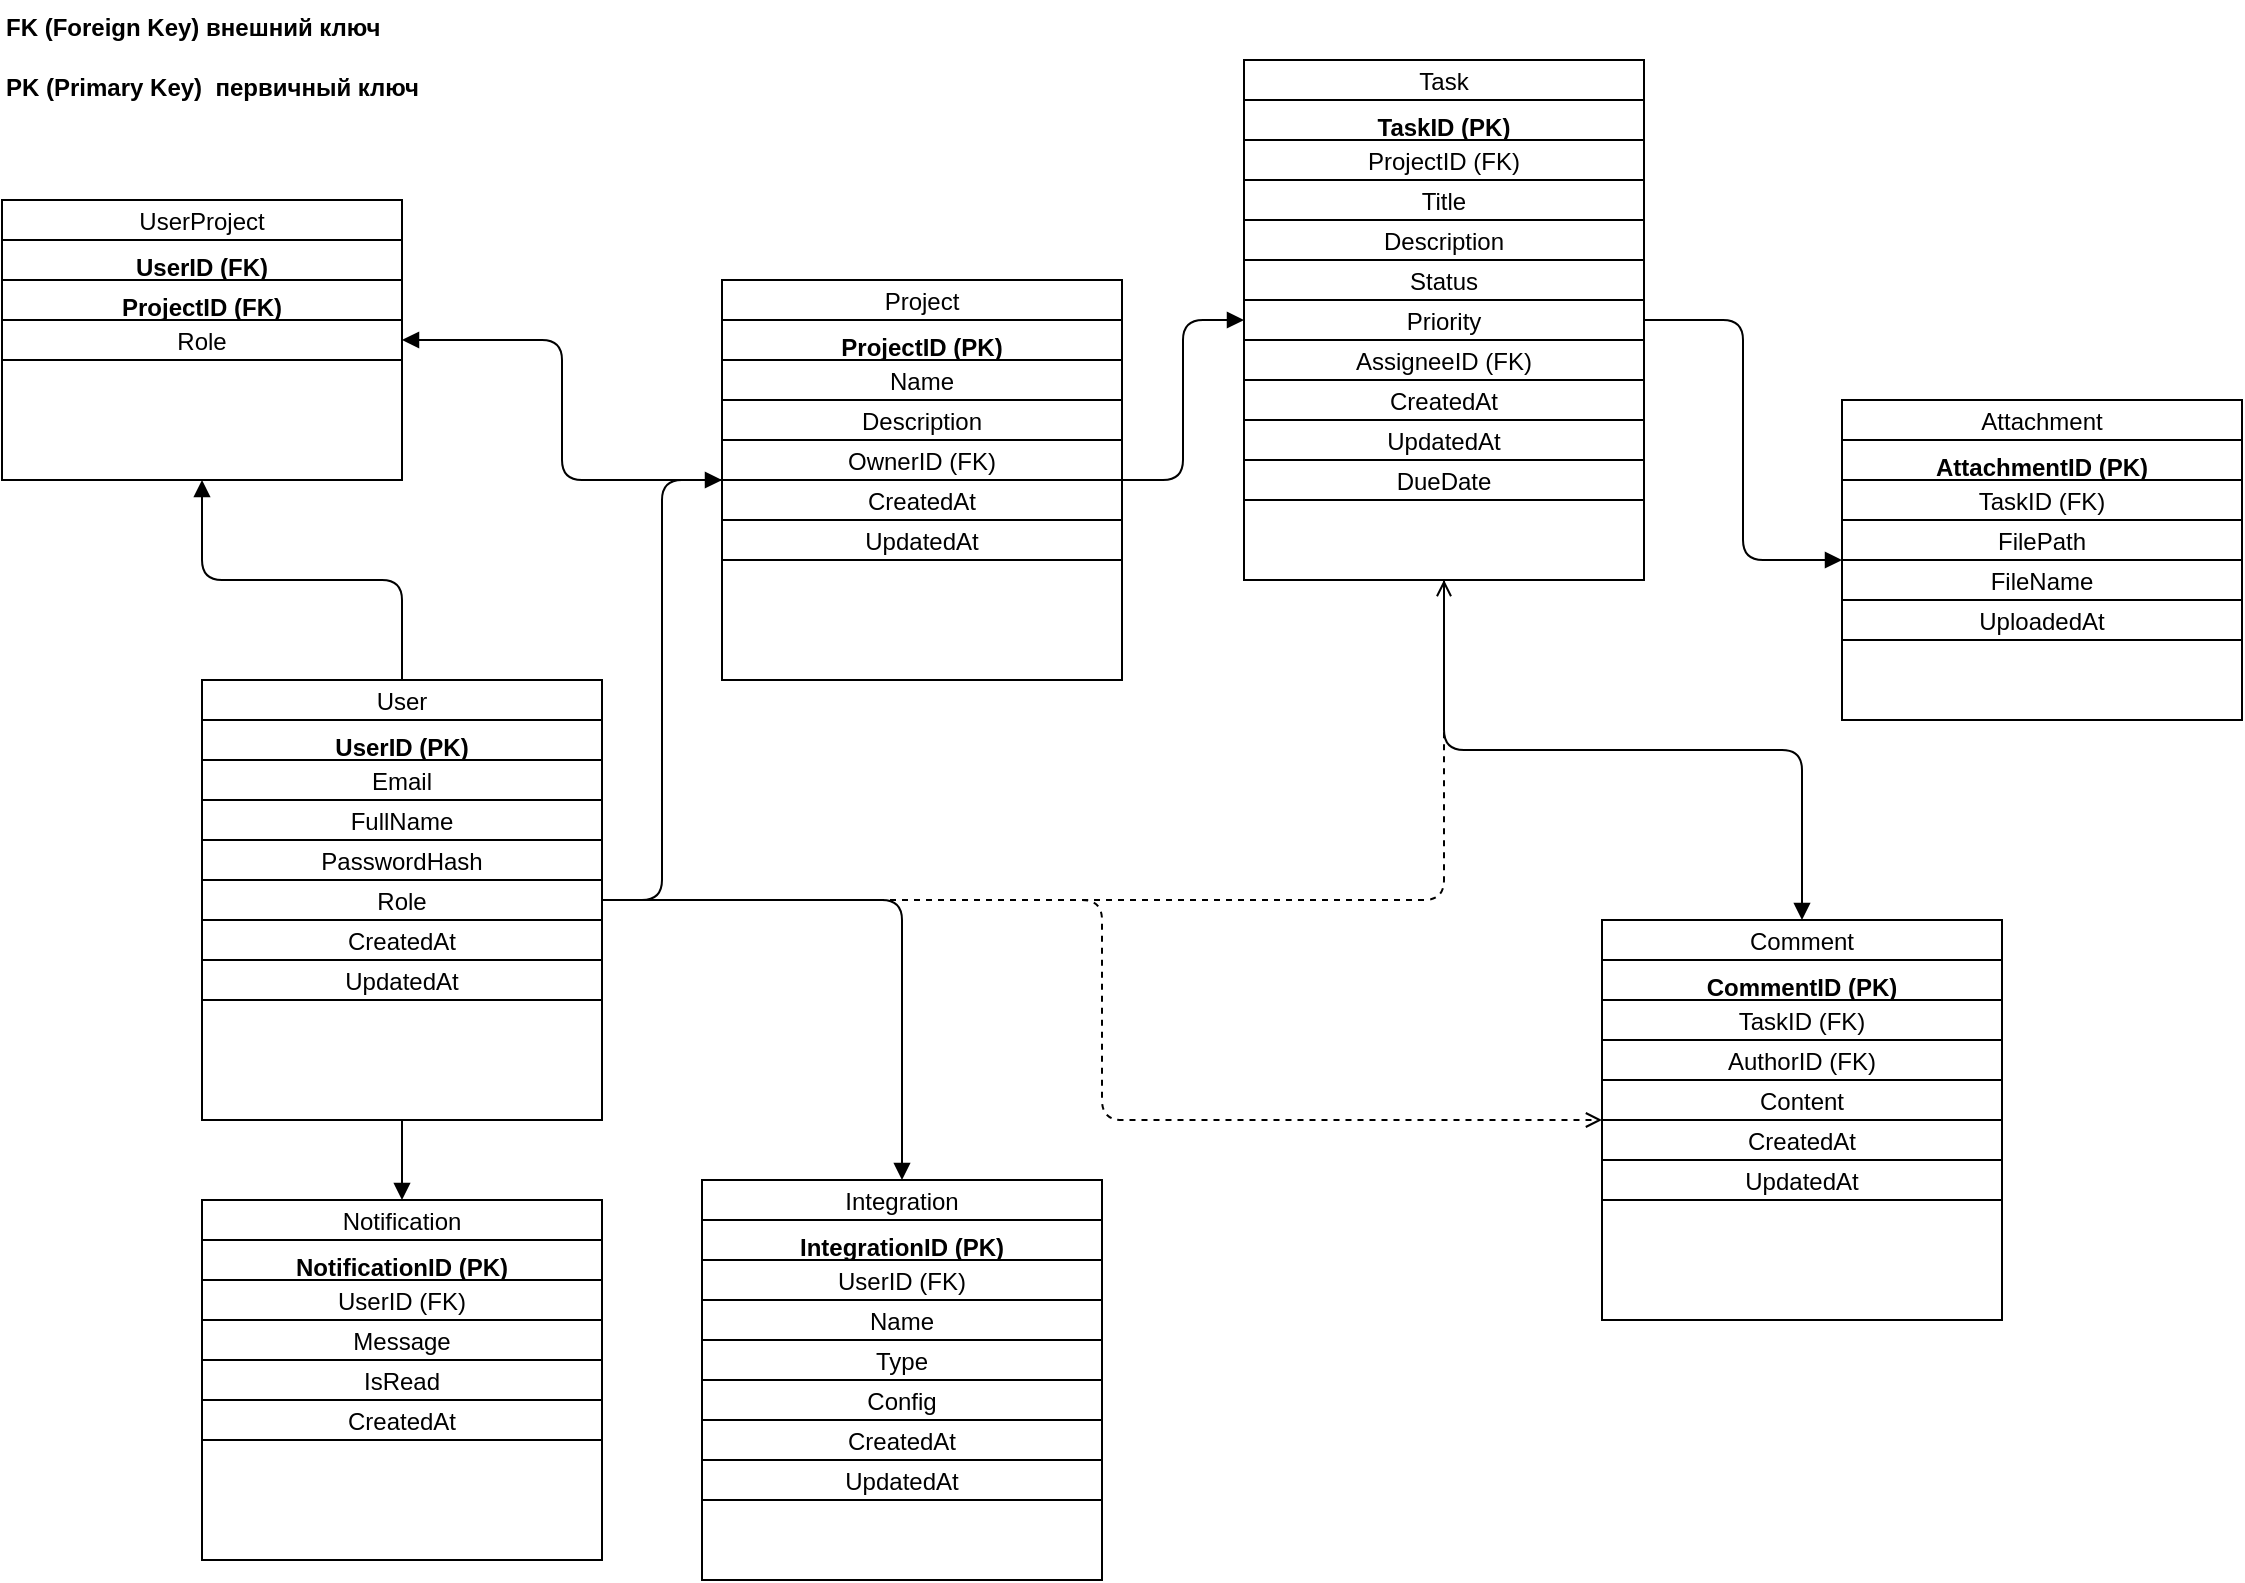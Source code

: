 <mxfile version="25.0.1">
  <diagram name="ER Diagram" id="mIHbXdDpeAtih7Oj8_SF">
    <mxGraphModel dx="1553" dy="994" grid="1" gridSize="10" guides="1" tooltips="1" connect="1" arrows="1" fold="1" page="1" pageScale="1" pageWidth="827" pageHeight="1169" math="0" shadow="0">
      <root>
        <mxCell id="0" />
        <mxCell id="1" parent="0" />
        <mxCell id="lKRTRgTs7VV_ctkg2zn--70" value="User" style="shape=swimlane;startSize=20;swimlaneFillColor=#dae8fc;childLayout=stackLayout;horizontal=1;resizeParent=1;" vertex="1" parent="1">
          <mxGeometry x="140" y="390" width="200" height="220" as="geometry" />
        </mxCell>
        <mxCell id="lKRTRgTs7VV_ctkg2zn--71" value="" style="verticalAlign=top;align=left;spacingLeft=10;" vertex="1" parent="lKRTRgTs7VV_ctkg2zn--70">
          <mxGeometry y="20" width="200" height="200" as="geometry" />
        </mxCell>
        <mxCell id="lKRTRgTs7VV_ctkg2zn--72" value="UserID (PK)" style="text;fontStyle=1;align=center;" vertex="1" parent="lKRTRgTs7VV_ctkg2zn--71">
          <mxGeometry width="200" height="20" as="geometry" />
        </mxCell>
        <mxCell id="lKRTRgTs7VV_ctkg2zn--73" value="Email" vertex="1" parent="lKRTRgTs7VV_ctkg2zn--71">
          <mxGeometry y="20" width="200" height="20" as="geometry" />
        </mxCell>
        <mxCell id="lKRTRgTs7VV_ctkg2zn--74" value="FullName" vertex="1" parent="lKRTRgTs7VV_ctkg2zn--71">
          <mxGeometry y="40" width="200" height="20" as="geometry" />
        </mxCell>
        <mxCell id="lKRTRgTs7VV_ctkg2zn--75" value="PasswordHash" vertex="1" parent="lKRTRgTs7VV_ctkg2zn--71">
          <mxGeometry y="60" width="200" height="20" as="geometry" />
        </mxCell>
        <mxCell id="lKRTRgTs7VV_ctkg2zn--76" value="Role" vertex="1" parent="lKRTRgTs7VV_ctkg2zn--71">
          <mxGeometry y="80" width="200" height="20" as="geometry" />
        </mxCell>
        <mxCell id="lKRTRgTs7VV_ctkg2zn--77" value="CreatedAt" vertex="1" parent="lKRTRgTs7VV_ctkg2zn--71">
          <mxGeometry y="100" width="200" height="20" as="geometry" />
        </mxCell>
        <mxCell id="lKRTRgTs7VV_ctkg2zn--78" value="UpdatedAt" vertex="1" parent="lKRTRgTs7VV_ctkg2zn--71">
          <mxGeometry y="120" width="200" height="20" as="geometry" />
        </mxCell>
        <mxCell id="lKRTRgTs7VV_ctkg2zn--79" value="Project" style="shape=swimlane;startSize=20;swimlaneFillColor=#fff2cc;childLayout=stackLayout;horizontal=1;resizeParent=1;" vertex="1" parent="1">
          <mxGeometry x="400" y="190" width="200" height="200" as="geometry" />
        </mxCell>
        <mxCell id="lKRTRgTs7VV_ctkg2zn--80" value="" style="verticalAlign=top;align=left;spacingLeft=10;" vertex="1" parent="lKRTRgTs7VV_ctkg2zn--79">
          <mxGeometry y="20" width="200" height="180" as="geometry" />
        </mxCell>
        <mxCell id="lKRTRgTs7VV_ctkg2zn--81" value="ProjectID (PK)" style="text;fontStyle=1;align=center;" vertex="1" parent="lKRTRgTs7VV_ctkg2zn--80">
          <mxGeometry width="200" height="20" as="geometry" />
        </mxCell>
        <mxCell id="lKRTRgTs7VV_ctkg2zn--82" value="Name" vertex="1" parent="lKRTRgTs7VV_ctkg2zn--80">
          <mxGeometry y="20" width="200" height="20" as="geometry" />
        </mxCell>
        <mxCell id="lKRTRgTs7VV_ctkg2zn--83" value="Description" vertex="1" parent="lKRTRgTs7VV_ctkg2zn--80">
          <mxGeometry y="40" width="200" height="20" as="geometry" />
        </mxCell>
        <mxCell id="lKRTRgTs7VV_ctkg2zn--84" value="OwnerID (FK)" vertex="1" parent="lKRTRgTs7VV_ctkg2zn--80">
          <mxGeometry y="60" width="200" height="20" as="geometry" />
        </mxCell>
        <mxCell id="lKRTRgTs7VV_ctkg2zn--85" value="CreatedAt" vertex="1" parent="lKRTRgTs7VV_ctkg2zn--80">
          <mxGeometry y="80" width="200" height="20" as="geometry" />
        </mxCell>
        <mxCell id="lKRTRgTs7VV_ctkg2zn--86" value="UpdatedAt" vertex="1" parent="lKRTRgTs7VV_ctkg2zn--80">
          <mxGeometry y="100" width="200" height="20" as="geometry" />
        </mxCell>
        <mxCell id="lKRTRgTs7VV_ctkg2zn--87" value="Task" style="shape=swimlane;startSize=20;swimlaneFillColor=#d5e8d4;childLayout=stackLayout;horizontal=1;resizeParent=1;" vertex="1" parent="1">
          <mxGeometry x="661" y="80" width="200" height="260" as="geometry" />
        </mxCell>
        <mxCell id="lKRTRgTs7VV_ctkg2zn--88" value="" style="verticalAlign=top;align=left;spacingLeft=10;" vertex="1" parent="lKRTRgTs7VV_ctkg2zn--87">
          <mxGeometry y="20" width="200" height="240" as="geometry" />
        </mxCell>
        <mxCell id="lKRTRgTs7VV_ctkg2zn--89" value="TaskID (PK)" style="text;fontStyle=1;align=center;" vertex="1" parent="lKRTRgTs7VV_ctkg2zn--88">
          <mxGeometry width="200" height="20" as="geometry" />
        </mxCell>
        <mxCell id="lKRTRgTs7VV_ctkg2zn--90" value="ProjectID (FK)" vertex="1" parent="lKRTRgTs7VV_ctkg2zn--88">
          <mxGeometry y="20" width="200" height="20" as="geometry" />
        </mxCell>
        <mxCell id="lKRTRgTs7VV_ctkg2zn--91" value="Title" vertex="1" parent="lKRTRgTs7VV_ctkg2zn--88">
          <mxGeometry y="40" width="200" height="20" as="geometry" />
        </mxCell>
        <mxCell id="lKRTRgTs7VV_ctkg2zn--92" value="Description" vertex="1" parent="lKRTRgTs7VV_ctkg2zn--88">
          <mxGeometry y="60" width="200" height="20" as="geometry" />
        </mxCell>
        <mxCell id="lKRTRgTs7VV_ctkg2zn--93" value="Status" vertex="1" parent="lKRTRgTs7VV_ctkg2zn--88">
          <mxGeometry y="80" width="200" height="20" as="geometry" />
        </mxCell>
        <mxCell id="lKRTRgTs7VV_ctkg2zn--94" value="Priority" vertex="1" parent="lKRTRgTs7VV_ctkg2zn--88">
          <mxGeometry y="100" width="200" height="20" as="geometry" />
        </mxCell>
        <mxCell id="lKRTRgTs7VV_ctkg2zn--95" value="AssigneeID (FK)" vertex="1" parent="lKRTRgTs7VV_ctkg2zn--88">
          <mxGeometry y="120" width="200" height="20" as="geometry" />
        </mxCell>
        <mxCell id="lKRTRgTs7VV_ctkg2zn--96" value="CreatedAt" vertex="1" parent="lKRTRgTs7VV_ctkg2zn--88">
          <mxGeometry y="140" width="200" height="20" as="geometry" />
        </mxCell>
        <mxCell id="lKRTRgTs7VV_ctkg2zn--97" value="UpdatedAt" vertex="1" parent="lKRTRgTs7VV_ctkg2zn--88">
          <mxGeometry y="160" width="200" height="20" as="geometry" />
        </mxCell>
        <mxCell id="lKRTRgTs7VV_ctkg2zn--98" value="DueDate" vertex="1" parent="lKRTRgTs7VV_ctkg2zn--88">
          <mxGeometry y="180" width="200" height="20" as="geometry" />
        </mxCell>
        <mxCell id="lKRTRgTs7VV_ctkg2zn--99" value="Comment" style="shape=swimlane;startSize=20;swimlaneFillColor=#f8cecc;childLayout=stackLayout;horizontal=1;resizeParent=1;" vertex="1" parent="1">
          <mxGeometry x="840" y="510" width="200" height="200" as="geometry" />
        </mxCell>
        <mxCell id="lKRTRgTs7VV_ctkg2zn--100" value="" style="verticalAlign=top;align=left;spacingLeft=10;" vertex="1" parent="lKRTRgTs7VV_ctkg2zn--99">
          <mxGeometry y="20" width="200" height="180" as="geometry" />
        </mxCell>
        <mxCell id="lKRTRgTs7VV_ctkg2zn--101" value="CommentID (PK)" style="text;fontStyle=1;align=center;" vertex="1" parent="lKRTRgTs7VV_ctkg2zn--100">
          <mxGeometry width="200" height="20" as="geometry" />
        </mxCell>
        <mxCell id="lKRTRgTs7VV_ctkg2zn--102" value="TaskID (FK)" vertex="1" parent="lKRTRgTs7VV_ctkg2zn--100">
          <mxGeometry y="20" width="200" height="20" as="geometry" />
        </mxCell>
        <mxCell id="lKRTRgTs7VV_ctkg2zn--103" value="AuthorID (FK)" vertex="1" parent="lKRTRgTs7VV_ctkg2zn--100">
          <mxGeometry y="40" width="200" height="20" as="geometry" />
        </mxCell>
        <mxCell id="lKRTRgTs7VV_ctkg2zn--104" value="Content" vertex="1" parent="lKRTRgTs7VV_ctkg2zn--100">
          <mxGeometry y="60" width="200" height="20" as="geometry" />
        </mxCell>
        <mxCell id="lKRTRgTs7VV_ctkg2zn--105" value="CreatedAt" vertex="1" parent="lKRTRgTs7VV_ctkg2zn--100">
          <mxGeometry y="80" width="200" height="20" as="geometry" />
        </mxCell>
        <mxCell id="lKRTRgTs7VV_ctkg2zn--106" value="UpdatedAt" vertex="1" parent="lKRTRgTs7VV_ctkg2zn--100">
          <mxGeometry y="100" width="200" height="20" as="geometry" />
        </mxCell>
        <mxCell id="lKRTRgTs7VV_ctkg2zn--107" value="Attachment" style="shape=swimlane;startSize=20;swimlaneFillColor=#e1d5e7;childLayout=stackLayout;horizontal=1;resizeParent=1;" vertex="1" parent="1">
          <mxGeometry x="960" y="250" width="200" height="160" as="geometry" />
        </mxCell>
        <mxCell id="lKRTRgTs7VV_ctkg2zn--108" value="" style="verticalAlign=top;align=left;spacingLeft=10;" vertex="1" parent="lKRTRgTs7VV_ctkg2zn--107">
          <mxGeometry y="20" width="200" height="140" as="geometry" />
        </mxCell>
        <mxCell id="lKRTRgTs7VV_ctkg2zn--109" value="AttachmentID (PK)" style="text;fontStyle=1;align=center;" vertex="1" parent="lKRTRgTs7VV_ctkg2zn--108">
          <mxGeometry width="200" height="20" as="geometry" />
        </mxCell>
        <mxCell id="lKRTRgTs7VV_ctkg2zn--110" value="TaskID (FK)" vertex="1" parent="lKRTRgTs7VV_ctkg2zn--108">
          <mxGeometry y="20" width="200" height="20" as="geometry" />
        </mxCell>
        <mxCell id="lKRTRgTs7VV_ctkg2zn--111" value="FilePath" vertex="1" parent="lKRTRgTs7VV_ctkg2zn--108">
          <mxGeometry y="40" width="200" height="20" as="geometry" />
        </mxCell>
        <mxCell id="lKRTRgTs7VV_ctkg2zn--112" value="FileName" vertex="1" parent="lKRTRgTs7VV_ctkg2zn--108">
          <mxGeometry y="60" width="200" height="20" as="geometry" />
        </mxCell>
        <mxCell id="lKRTRgTs7VV_ctkg2zn--113" value="UploadedAt" vertex="1" parent="lKRTRgTs7VV_ctkg2zn--108">
          <mxGeometry y="80" width="200" height="20" as="geometry" />
        </mxCell>
        <mxCell id="lKRTRgTs7VV_ctkg2zn--114" value="Notification" style="shape=swimlane;startSize=20;swimlaneFillColor=#fff2cc;childLayout=stackLayout;horizontal=1;resizeParent=1;" vertex="1" parent="1">
          <mxGeometry x="140" y="650" width="200" height="180" as="geometry" />
        </mxCell>
        <mxCell id="lKRTRgTs7VV_ctkg2zn--115" value="" style="verticalAlign=top;align=left;spacingLeft=10;" vertex="1" parent="lKRTRgTs7VV_ctkg2zn--114">
          <mxGeometry y="20" width="200" height="160" as="geometry" />
        </mxCell>
        <mxCell id="lKRTRgTs7VV_ctkg2zn--116" value="NotificationID (PK)" style="text;fontStyle=1;align=center;" vertex="1" parent="lKRTRgTs7VV_ctkg2zn--115">
          <mxGeometry width="200" height="20" as="geometry" />
        </mxCell>
        <mxCell id="lKRTRgTs7VV_ctkg2zn--117" value="UserID (FK)" vertex="1" parent="lKRTRgTs7VV_ctkg2zn--115">
          <mxGeometry y="20" width="200" height="20" as="geometry" />
        </mxCell>
        <mxCell id="lKRTRgTs7VV_ctkg2zn--118" value="Message" vertex="1" parent="lKRTRgTs7VV_ctkg2zn--115">
          <mxGeometry y="40" width="200" height="20" as="geometry" />
        </mxCell>
        <mxCell id="lKRTRgTs7VV_ctkg2zn--119" value="IsRead" vertex="1" parent="lKRTRgTs7VV_ctkg2zn--115">
          <mxGeometry y="60" width="200" height="20" as="geometry" />
        </mxCell>
        <mxCell id="lKRTRgTs7VV_ctkg2zn--120" value="CreatedAt" vertex="1" parent="lKRTRgTs7VV_ctkg2zn--115">
          <mxGeometry y="80" width="200" height="20" as="geometry" />
        </mxCell>
        <mxCell id="lKRTRgTs7VV_ctkg2zn--121" value="Integration" style="shape=swimlane;startSize=20;swimlaneFillColor=#f8cecc;childLayout=stackLayout;horizontal=1;resizeParent=1;" vertex="1" parent="1">
          <mxGeometry x="390" y="640" width="200" height="200" as="geometry" />
        </mxCell>
        <mxCell id="lKRTRgTs7VV_ctkg2zn--122" value="" style="verticalAlign=top;align=left;spacingLeft=10;" vertex="1" parent="lKRTRgTs7VV_ctkg2zn--121">
          <mxGeometry y="20" width="200" height="180" as="geometry" />
        </mxCell>
        <mxCell id="lKRTRgTs7VV_ctkg2zn--123" value="IntegrationID (PK)" style="text;fontStyle=1;align=center;" vertex="1" parent="lKRTRgTs7VV_ctkg2zn--122">
          <mxGeometry width="200" height="20" as="geometry" />
        </mxCell>
        <mxCell id="lKRTRgTs7VV_ctkg2zn--124" value="UserID (FK)" vertex="1" parent="lKRTRgTs7VV_ctkg2zn--122">
          <mxGeometry y="20" width="200" height="20" as="geometry" />
        </mxCell>
        <mxCell id="lKRTRgTs7VV_ctkg2zn--125" value="Name" vertex="1" parent="lKRTRgTs7VV_ctkg2zn--122">
          <mxGeometry y="40" width="200" height="20" as="geometry" />
        </mxCell>
        <mxCell id="lKRTRgTs7VV_ctkg2zn--126" value="Type" vertex="1" parent="lKRTRgTs7VV_ctkg2zn--122">
          <mxGeometry y="60" width="200" height="20" as="geometry" />
        </mxCell>
        <mxCell id="lKRTRgTs7VV_ctkg2zn--127" value="Config" vertex="1" parent="lKRTRgTs7VV_ctkg2zn--122">
          <mxGeometry y="80" width="200" height="20" as="geometry" />
        </mxCell>
        <mxCell id="lKRTRgTs7VV_ctkg2zn--128" value="CreatedAt" vertex="1" parent="lKRTRgTs7VV_ctkg2zn--122">
          <mxGeometry y="100" width="200" height="20" as="geometry" />
        </mxCell>
        <mxCell id="lKRTRgTs7VV_ctkg2zn--129" value="UpdatedAt" vertex="1" parent="lKRTRgTs7VV_ctkg2zn--122">
          <mxGeometry y="120" width="200" height="20" as="geometry" />
        </mxCell>
        <mxCell id="lKRTRgTs7VV_ctkg2zn--130" value="UserProject" style="shape=swimlane;startSize=20;swimlaneFillColor=#e6e6e6;childLayout=stackLayout;horizontal=1;resizeParent=1;" vertex="1" parent="1">
          <mxGeometry x="40" y="150" width="200" height="140" as="geometry" />
        </mxCell>
        <mxCell id="lKRTRgTs7VV_ctkg2zn--131" value="" style="verticalAlign=top;align=left;spacingLeft=10;" vertex="1" parent="lKRTRgTs7VV_ctkg2zn--130">
          <mxGeometry y="20" width="200" height="120" as="geometry" />
        </mxCell>
        <mxCell id="lKRTRgTs7VV_ctkg2zn--132" value="UserID (FK)" style="text;fontStyle=1;align=center;" vertex="1" parent="lKRTRgTs7VV_ctkg2zn--131">
          <mxGeometry width="200" height="20" as="geometry" />
        </mxCell>
        <mxCell id="lKRTRgTs7VV_ctkg2zn--133" value="ProjectID (FK)" style="text;fontStyle=1;align=center;strokeColor=default;" vertex="1" parent="lKRTRgTs7VV_ctkg2zn--131">
          <mxGeometry y="20" width="200" height="20" as="geometry" />
        </mxCell>
        <mxCell id="lKRTRgTs7VV_ctkg2zn--134" value="Role" vertex="1" parent="lKRTRgTs7VV_ctkg2zn--131">
          <mxGeometry y="40" width="200" height="20" as="geometry" />
        </mxCell>
        <mxCell id="lKRTRgTs7VV_ctkg2zn--135" style="edgeStyle=orthogonalEdgeStyle;endArrow=block;startArrow=none;" edge="1" parent="1" source="lKRTRgTs7VV_ctkg2zn--70" target="lKRTRgTs7VV_ctkg2zn--79">
          <mxGeometry relative="1" as="geometry" />
        </mxCell>
        <mxCell id="lKRTRgTs7VV_ctkg2zn--136" style="edgeStyle=orthogonalEdgeStyle;endArrow=block;startArrow=none;" edge="1" parent="1" source="lKRTRgTs7VV_ctkg2zn--70" target="lKRTRgTs7VV_ctkg2zn--130">
          <mxGeometry relative="1" as="geometry" />
        </mxCell>
        <mxCell id="lKRTRgTs7VV_ctkg2zn--137" style="edgeStyle=orthogonalEdgeStyle;endArrow=block;startArrow=none;" edge="1" parent="1" source="lKRTRgTs7VV_ctkg2zn--79" target="lKRTRgTs7VV_ctkg2zn--130">
          <mxGeometry relative="1" as="geometry" />
        </mxCell>
        <mxCell id="lKRTRgTs7VV_ctkg2zn--138" style="edgeStyle=orthogonalEdgeStyle;endArrow=block;startArrow=none;" edge="1" parent="1" source="lKRTRgTs7VV_ctkg2zn--79" target="lKRTRgTs7VV_ctkg2zn--87">
          <mxGeometry relative="1" as="geometry" />
        </mxCell>
        <mxCell id="lKRTRgTs7VV_ctkg2zn--139" style="edgeStyle=orthogonalEdgeStyle;endArrow=block;startArrow=none;" edge="1" parent="1" source="lKRTRgTs7VV_ctkg2zn--87" target="lKRTRgTs7VV_ctkg2zn--99">
          <mxGeometry relative="1" as="geometry" />
        </mxCell>
        <mxCell id="lKRTRgTs7VV_ctkg2zn--140" style="edgeStyle=orthogonalEdgeStyle;endArrow=block;startArrow=none;" edge="1" parent="1" source="lKRTRgTs7VV_ctkg2zn--87" target="lKRTRgTs7VV_ctkg2zn--107">
          <mxGeometry relative="1" as="geometry" />
        </mxCell>
        <mxCell id="lKRTRgTs7VV_ctkg2zn--141" style="edgeStyle=orthogonalEdgeStyle;endArrow=block;startArrow=none;" edge="1" parent="1" source="lKRTRgTs7VV_ctkg2zn--70" target="lKRTRgTs7VV_ctkg2zn--114">
          <mxGeometry relative="1" as="geometry" />
        </mxCell>
        <mxCell id="lKRTRgTs7VV_ctkg2zn--142" style="edgeStyle=orthogonalEdgeStyle;endArrow=block;startArrow=none;" edge="1" parent="1" source="lKRTRgTs7VV_ctkg2zn--70" target="lKRTRgTs7VV_ctkg2zn--121">
          <mxGeometry relative="1" as="geometry" />
        </mxCell>
        <mxCell id="lKRTRgTs7VV_ctkg2zn--143" style="edgeStyle=orthogonalEdgeStyle;dashed=1;endArrow=open;" edge="1" parent="1" source="lKRTRgTs7VV_ctkg2zn--70" target="lKRTRgTs7VV_ctkg2zn--87">
          <mxGeometry relative="1" as="geometry" />
        </mxCell>
        <mxCell id="lKRTRgTs7VV_ctkg2zn--144" style="edgeStyle=orthogonalEdgeStyle;dashed=1;endArrow=open;" edge="1" parent="1" source="lKRTRgTs7VV_ctkg2zn--70" target="lKRTRgTs7VV_ctkg2zn--99">
          <mxGeometry relative="1" as="geometry" />
        </mxCell>
        <mxCell id="lKRTRgTs7VV_ctkg2zn--145" value="&lt;strong&gt;PK (Primary Key)&lt;/strong&gt;&amp;nbsp; &lt;strong&gt;первичный ключ&lt;/strong&gt;" style="text;whiteSpace=wrap;html=1;" vertex="1" parent="1">
          <mxGeometry x="40" y="80" width="260" height="40" as="geometry" />
        </mxCell>
        <mxCell id="lKRTRgTs7VV_ctkg2zn--146" value="&lt;strong&gt;FK (Foreign Key)&lt;/strong&gt; &lt;strong&gt;внешний ключ&lt;/strong&gt;" style="text;whiteSpace=wrap;html=1;" vertex="1" parent="1">
          <mxGeometry x="40" y="50" width="240" height="40" as="geometry" />
        </mxCell>
      </root>
    </mxGraphModel>
  </diagram>
</mxfile>
